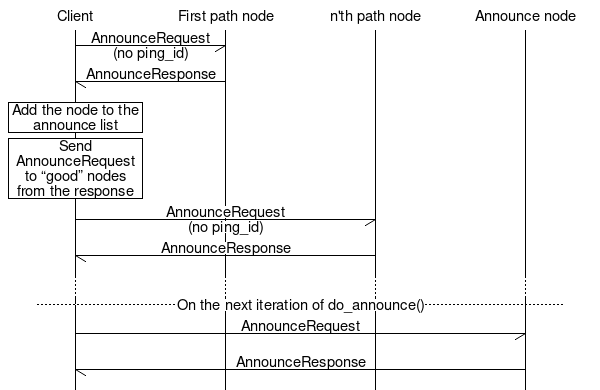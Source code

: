 msc {
  c [label="Client"],
  p1 [label="First path node"],
  pn [label="n'th path node"],
  a [label="Announce node"];

  c -> p1 [label="AnnounceRequest\n(no ping_id)"];
  p1 -> c [label="AnnounceResponse"];
  c box c [label="Add the node to the announce list"];
  c box c [label="Send\nAnnounceRequest to “good” nodes from the response"];
  c -> pn [label="AnnounceRequest\n(no ping_id)"];
  pn -> c [label="AnnounceResponse"];
  ...;
  --- [label="On the next iteration of do_announce()"];
  c -> a [label="AnnounceRequest"];
  a -> c [label="AnnounceResponse"];
}
